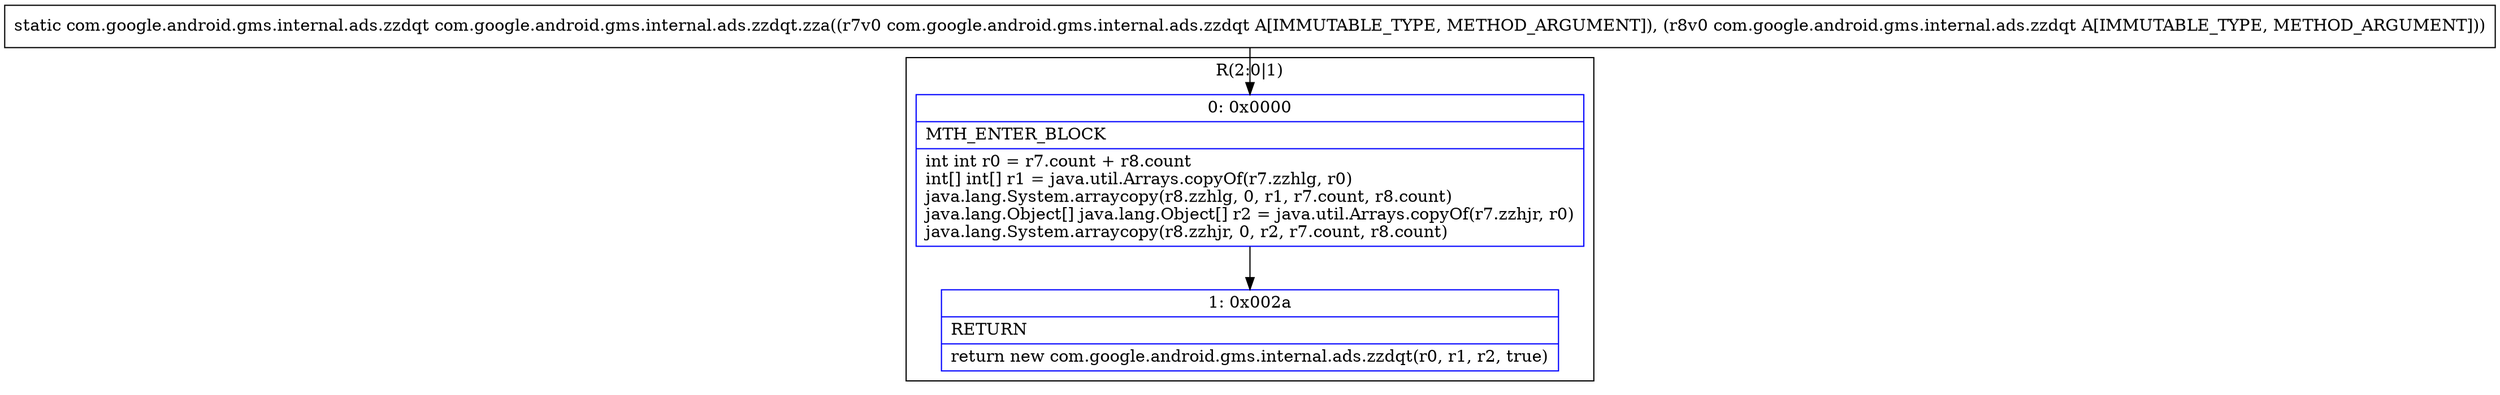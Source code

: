 digraph "CFG forcom.google.android.gms.internal.ads.zzdqt.zza(Lcom\/google\/android\/gms\/internal\/ads\/zzdqt;Lcom\/google\/android\/gms\/internal\/ads\/zzdqt;)Lcom\/google\/android\/gms\/internal\/ads\/zzdqt;" {
subgraph cluster_Region_1781091960 {
label = "R(2:0|1)";
node [shape=record,color=blue];
Node_0 [shape=record,label="{0\:\ 0x0000|MTH_ENTER_BLOCK\l|int int r0 = r7.count + r8.count\lint[] int[] r1 = java.util.Arrays.copyOf(r7.zzhlg, r0)\ljava.lang.System.arraycopy(r8.zzhlg, 0, r1, r7.count, r8.count)\ljava.lang.Object[] java.lang.Object[] r2 = java.util.Arrays.copyOf(r7.zzhjr, r0)\ljava.lang.System.arraycopy(r8.zzhjr, 0, r2, r7.count, r8.count)\l}"];
Node_1 [shape=record,label="{1\:\ 0x002a|RETURN\l|return new com.google.android.gms.internal.ads.zzdqt(r0, r1, r2, true)\l}"];
}
MethodNode[shape=record,label="{static com.google.android.gms.internal.ads.zzdqt com.google.android.gms.internal.ads.zzdqt.zza((r7v0 com.google.android.gms.internal.ads.zzdqt A[IMMUTABLE_TYPE, METHOD_ARGUMENT]), (r8v0 com.google.android.gms.internal.ads.zzdqt A[IMMUTABLE_TYPE, METHOD_ARGUMENT])) }"];
MethodNode -> Node_0;
Node_0 -> Node_1;
}

